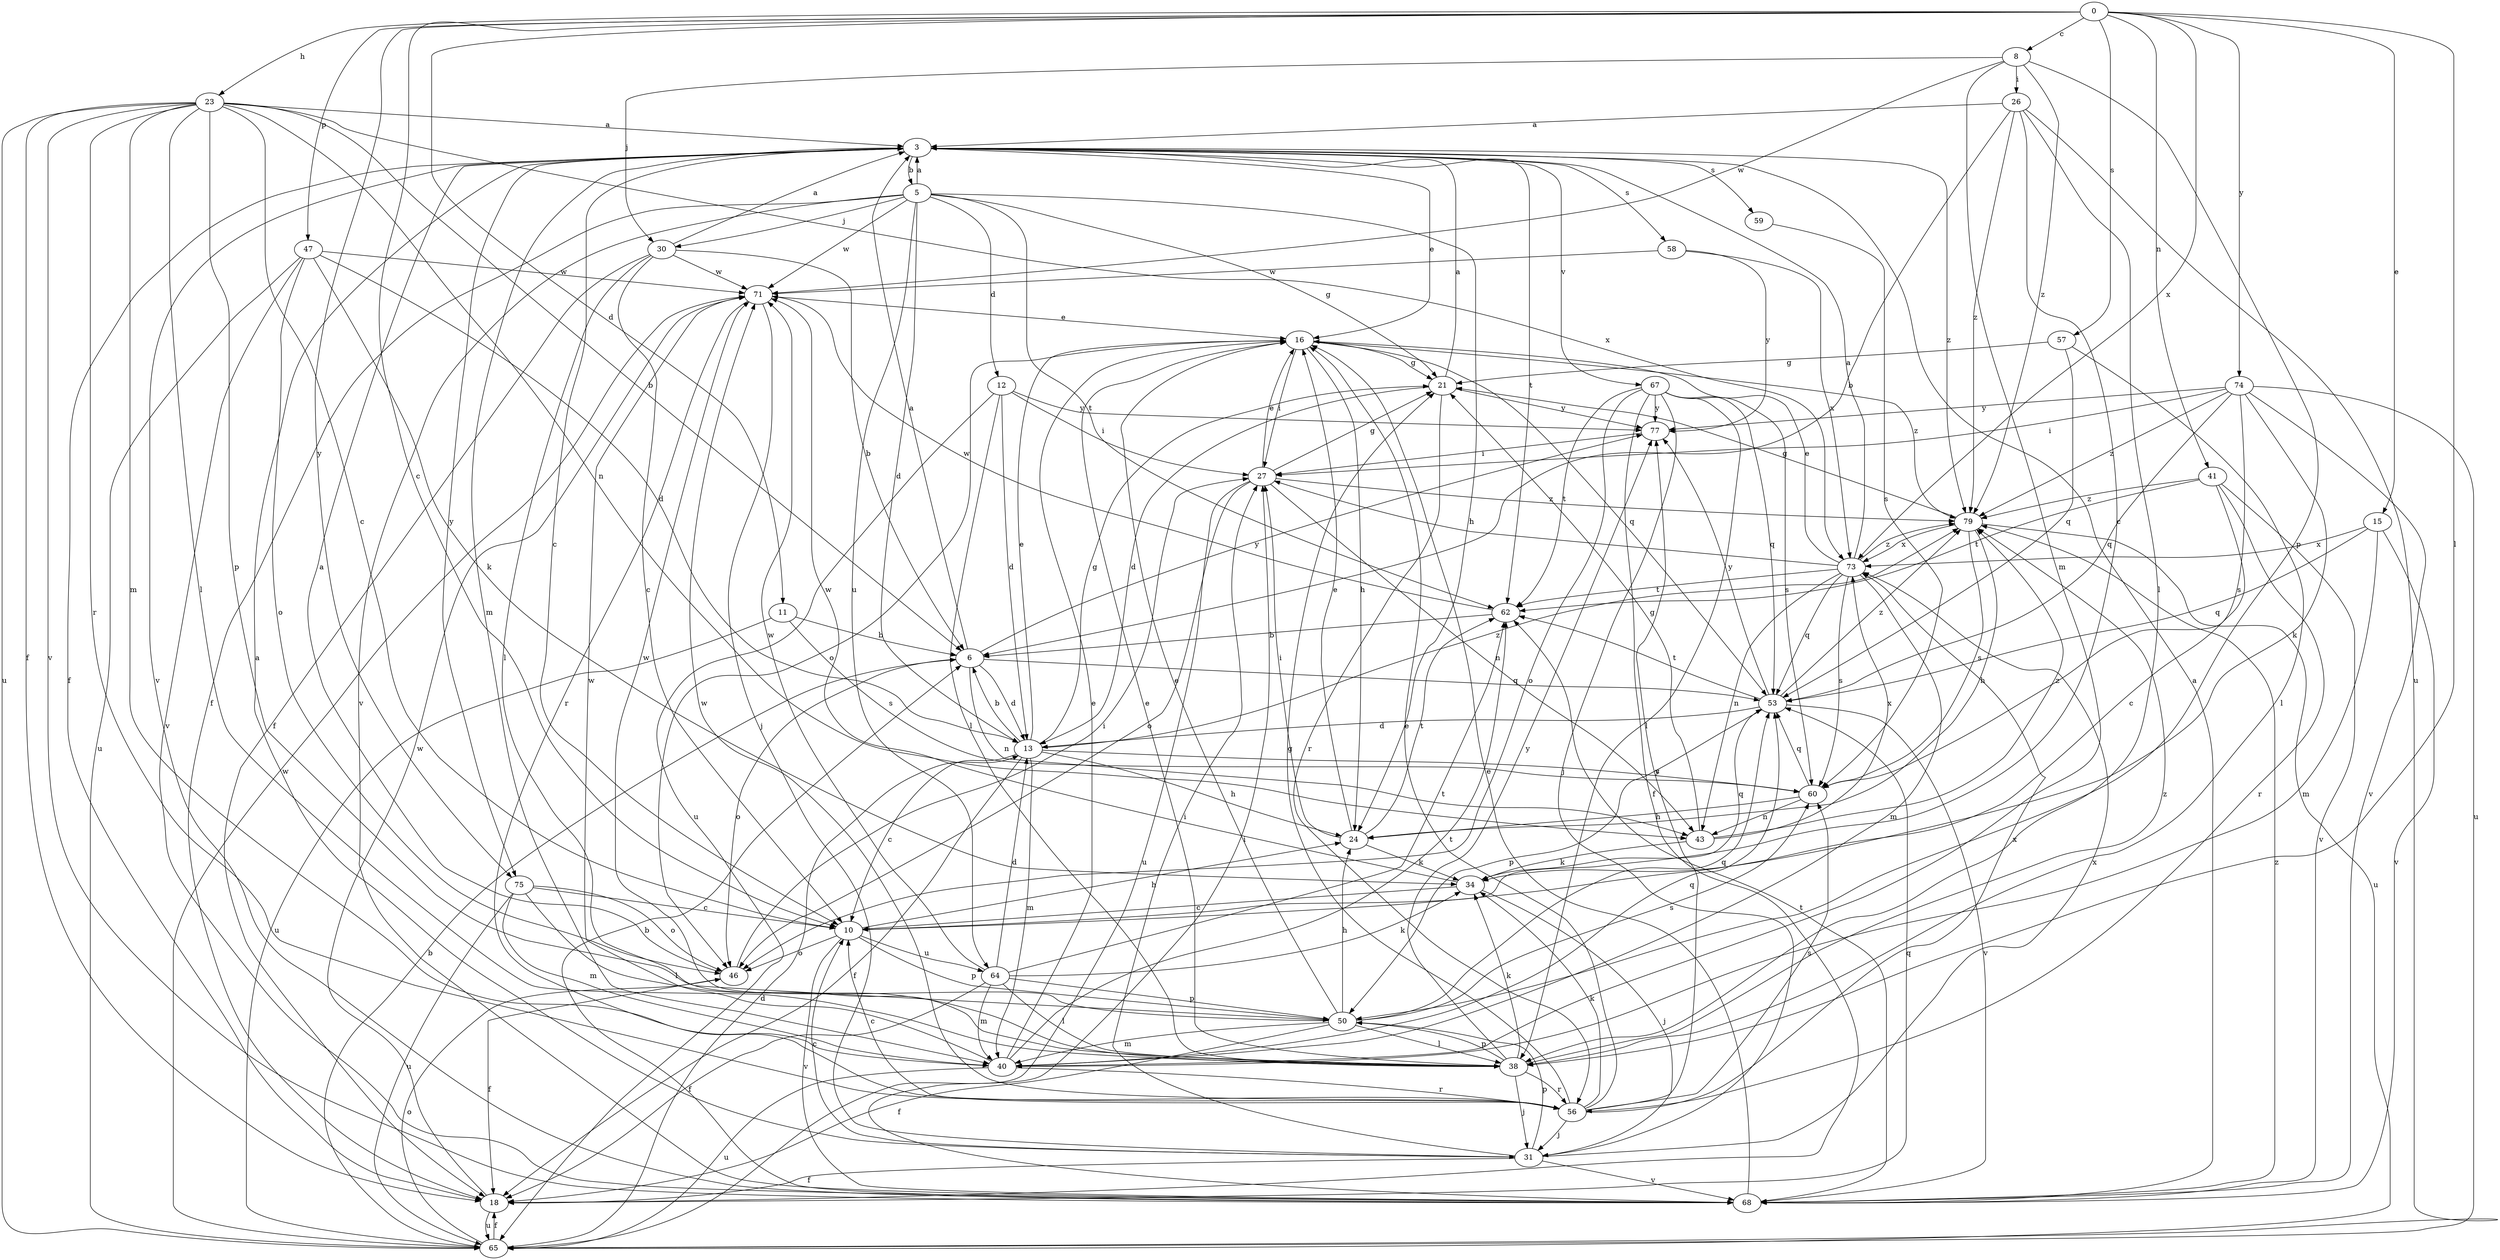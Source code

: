 strict digraph  {
0;
3;
5;
6;
8;
10;
11;
12;
13;
15;
16;
18;
21;
23;
24;
26;
27;
30;
31;
34;
38;
40;
41;
43;
46;
47;
50;
53;
56;
57;
58;
59;
60;
62;
64;
65;
67;
68;
71;
73;
74;
75;
77;
79;
0 -> 8  [label=c];
0 -> 10  [label=c];
0 -> 11  [label=d];
0 -> 15  [label=e];
0 -> 23  [label=h];
0 -> 38  [label=l];
0 -> 41  [label=n];
0 -> 47  [label=p];
0 -> 57  [label=s];
0 -> 73  [label=x];
0 -> 74  [label=y];
0 -> 75  [label=y];
3 -> 5  [label=b];
3 -> 10  [label=c];
3 -> 16  [label=e];
3 -> 18  [label=f];
3 -> 40  [label=m];
3 -> 58  [label=s];
3 -> 59  [label=s];
3 -> 62  [label=t];
3 -> 67  [label=v];
3 -> 68  [label=v];
3 -> 75  [label=y];
3 -> 79  [label=z];
5 -> 3  [label=a];
5 -> 12  [label=d];
5 -> 13  [label=d];
5 -> 18  [label=f];
5 -> 21  [label=g];
5 -> 24  [label=h];
5 -> 30  [label=j];
5 -> 62  [label=t];
5 -> 64  [label=u];
5 -> 68  [label=v];
5 -> 71  [label=w];
6 -> 3  [label=a];
6 -> 13  [label=d];
6 -> 43  [label=n];
6 -> 46  [label=o];
6 -> 53  [label=q];
6 -> 77  [label=y];
8 -> 26  [label=i];
8 -> 30  [label=j];
8 -> 40  [label=m];
8 -> 50  [label=p];
8 -> 71  [label=w];
8 -> 79  [label=z];
10 -> 24  [label=h];
10 -> 46  [label=o];
10 -> 50  [label=p];
10 -> 64  [label=u];
10 -> 68  [label=v];
11 -> 6  [label=b];
11 -> 60  [label=s];
11 -> 65  [label=u];
12 -> 13  [label=d];
12 -> 27  [label=i];
12 -> 38  [label=l];
12 -> 65  [label=u];
12 -> 77  [label=y];
13 -> 6  [label=b];
13 -> 10  [label=c];
13 -> 16  [label=e];
13 -> 18  [label=f];
13 -> 21  [label=g];
13 -> 24  [label=h];
13 -> 40  [label=m];
13 -> 60  [label=s];
13 -> 79  [label=z];
15 -> 40  [label=m];
15 -> 53  [label=q];
15 -> 68  [label=v];
15 -> 73  [label=x];
16 -> 21  [label=g];
16 -> 24  [label=h];
16 -> 27  [label=i];
16 -> 46  [label=o];
16 -> 53  [label=q];
16 -> 79  [label=z];
18 -> 53  [label=q];
18 -> 65  [label=u];
18 -> 71  [label=w];
21 -> 3  [label=a];
21 -> 13  [label=d];
21 -> 56  [label=r];
21 -> 77  [label=y];
23 -> 3  [label=a];
23 -> 6  [label=b];
23 -> 10  [label=c];
23 -> 18  [label=f];
23 -> 38  [label=l];
23 -> 40  [label=m];
23 -> 43  [label=n];
23 -> 50  [label=p];
23 -> 56  [label=r];
23 -> 65  [label=u];
23 -> 68  [label=v];
23 -> 73  [label=x];
24 -> 16  [label=e];
24 -> 27  [label=i];
24 -> 34  [label=k];
24 -> 62  [label=t];
26 -> 3  [label=a];
26 -> 6  [label=b];
26 -> 10  [label=c];
26 -> 38  [label=l];
26 -> 65  [label=u];
26 -> 79  [label=z];
27 -> 16  [label=e];
27 -> 21  [label=g];
27 -> 43  [label=n];
27 -> 46  [label=o];
27 -> 65  [label=u];
27 -> 79  [label=z];
30 -> 3  [label=a];
30 -> 6  [label=b];
30 -> 10  [label=c];
30 -> 18  [label=f];
30 -> 38  [label=l];
30 -> 71  [label=w];
31 -> 3  [label=a];
31 -> 10  [label=c];
31 -> 18  [label=f];
31 -> 27  [label=i];
31 -> 50  [label=p];
31 -> 68  [label=v];
31 -> 73  [label=x];
34 -> 10  [label=c];
34 -> 31  [label=j];
34 -> 53  [label=q];
34 -> 71  [label=w];
38 -> 16  [label=e];
38 -> 31  [label=j];
38 -> 34  [label=k];
38 -> 50  [label=p];
38 -> 56  [label=r];
38 -> 77  [label=y];
38 -> 79  [label=z];
40 -> 16  [label=e];
40 -> 53  [label=q];
40 -> 56  [label=r];
40 -> 62  [label=t];
40 -> 65  [label=u];
40 -> 71  [label=w];
41 -> 10  [label=c];
41 -> 56  [label=r];
41 -> 62  [label=t];
41 -> 68  [label=v];
41 -> 79  [label=z];
43 -> 21  [label=g];
43 -> 34  [label=k];
43 -> 73  [label=x];
43 -> 79  [label=z];
46 -> 3  [label=a];
46 -> 18  [label=f];
46 -> 27  [label=i];
47 -> 13  [label=d];
47 -> 34  [label=k];
47 -> 46  [label=o];
47 -> 65  [label=u];
47 -> 68  [label=v];
47 -> 71  [label=w];
50 -> 16  [label=e];
50 -> 18  [label=f];
50 -> 24  [label=h];
50 -> 38  [label=l];
50 -> 40  [label=m];
50 -> 53  [label=q];
50 -> 60  [label=s];
50 -> 71  [label=w];
53 -> 13  [label=d];
53 -> 50  [label=p];
53 -> 62  [label=t];
53 -> 68  [label=v];
53 -> 77  [label=y];
53 -> 79  [label=z];
56 -> 10  [label=c];
56 -> 16  [label=e];
56 -> 21  [label=g];
56 -> 31  [label=j];
56 -> 34  [label=k];
56 -> 60  [label=s];
56 -> 71  [label=w];
56 -> 73  [label=x];
56 -> 77  [label=y];
57 -> 21  [label=g];
57 -> 38  [label=l];
57 -> 53  [label=q];
58 -> 71  [label=w];
58 -> 73  [label=x];
58 -> 77  [label=y];
59 -> 60  [label=s];
60 -> 24  [label=h];
60 -> 43  [label=n];
60 -> 53  [label=q];
62 -> 6  [label=b];
62 -> 71  [label=w];
64 -> 13  [label=d];
64 -> 18  [label=f];
64 -> 34  [label=k];
64 -> 38  [label=l];
64 -> 40  [label=m];
64 -> 50  [label=p];
64 -> 62  [label=t];
64 -> 71  [label=w];
65 -> 6  [label=b];
65 -> 13  [label=d];
65 -> 18  [label=f];
65 -> 46  [label=o];
65 -> 71  [label=w];
67 -> 18  [label=f];
67 -> 31  [label=j];
67 -> 38  [label=l];
67 -> 46  [label=o];
67 -> 53  [label=q];
67 -> 60  [label=s];
67 -> 62  [label=t];
67 -> 77  [label=y];
68 -> 3  [label=a];
68 -> 6  [label=b];
68 -> 16  [label=e];
68 -> 27  [label=i];
68 -> 62  [label=t];
68 -> 79  [label=z];
71 -> 16  [label=e];
71 -> 31  [label=j];
71 -> 56  [label=r];
73 -> 3  [label=a];
73 -> 16  [label=e];
73 -> 27  [label=i];
73 -> 40  [label=m];
73 -> 43  [label=n];
73 -> 53  [label=q];
73 -> 60  [label=s];
73 -> 62  [label=t];
73 -> 79  [label=z];
74 -> 27  [label=i];
74 -> 34  [label=k];
74 -> 53  [label=q];
74 -> 60  [label=s];
74 -> 65  [label=u];
74 -> 68  [label=v];
74 -> 77  [label=y];
74 -> 79  [label=z];
75 -> 10  [label=c];
75 -> 38  [label=l];
75 -> 40  [label=m];
75 -> 46  [label=o];
75 -> 65  [label=u];
77 -> 27  [label=i];
79 -> 21  [label=g];
79 -> 24  [label=h];
79 -> 60  [label=s];
79 -> 65  [label=u];
79 -> 73  [label=x];
}
